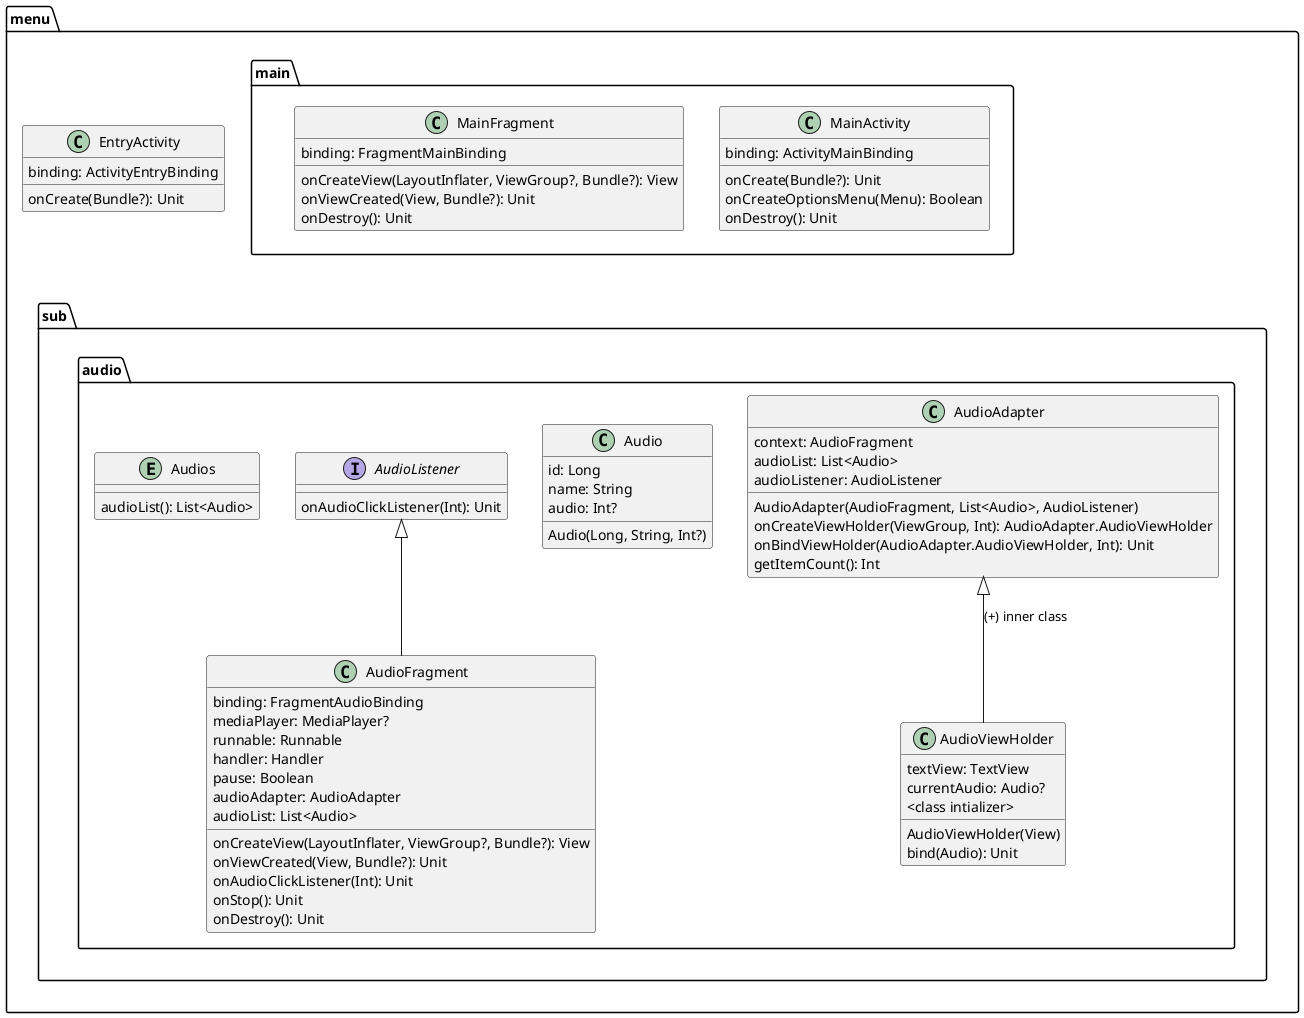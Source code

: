 @startuml
'comment

' packages
package "menu" {

    class EntryActivity {
        binding: ActivityEntryBinding
    ' TODO should "Unit" be omitted? it basically means "void"
        onCreate(Bundle?): Unit
    }

    package "main" {

        class MainActivity {
            binding: ActivityMainBinding
            onCreate(Bundle?): Unit
            onCreateOptionsMenu(Menu): Boolean
            onDestroy(): Unit
        }

        class MainFragment {
            binding: FragmentMainBinding
            onCreateView(LayoutInflater, ViewGroup?, Bundle?): View
            onViewCreated(View, Bundle?): Unit
            onDestroy(): Unit
        }
    }

    package "sub" {
        package "audio" {

            class AudioFragment {
                binding: FragmentAudioBinding
                mediaPlayer: MediaPlayer?
                runnable: Runnable
                handler: Handler
                pause: Boolean
                audioAdapter: AudioAdapter
                audioList: List<Audio>
                onCreateView(LayoutInflater, ViewGroup?, Bundle?): View
                onViewCreated(View, Bundle?): Unit
                onAudioClickListener(Int): Unit
                onStop(): Unit
                onDestroy(): Unit
            }

            class AudioAdapter {
                context: AudioFragment
                audioList: List<Audio>
                audioListener: AudioListener
                AudioAdapter(AudioFragment, List<Audio>, AudioListener)
                onCreateViewHolder(ViewGroup, Int): AudioAdapter.AudioViewHolder
                onBindViewHolder(AudioAdapter.AudioViewHolder, Int): Unit
                getItemCount(): Int
            }

            class AudioViewHolder {
                textView: TextView
                currentAudio: Audio?
            ' TODO what to do with this pain in the ass?
                <class intializer>
                AudioViewHolder(View)
                bind(Audio): Unit
            }

            class Audio {
                id: Long
                name: String
                audio: Int?
                Audio(Long, String, Int?)
            }

            interface AudioListener {
                onAudioClickListener(Int): Unit
            }
            'TODO how to handle "Audios.kt"
            entity Audios {
                audioList(): List<Audio>
            }
        }
    }
}

' dependencies
    AudioListener <|-- AudioFragment
    AudioAdapter <|-- AudioViewHolder : (+) inner class

' output layout
    main-down[hidden]-sub
@enduml